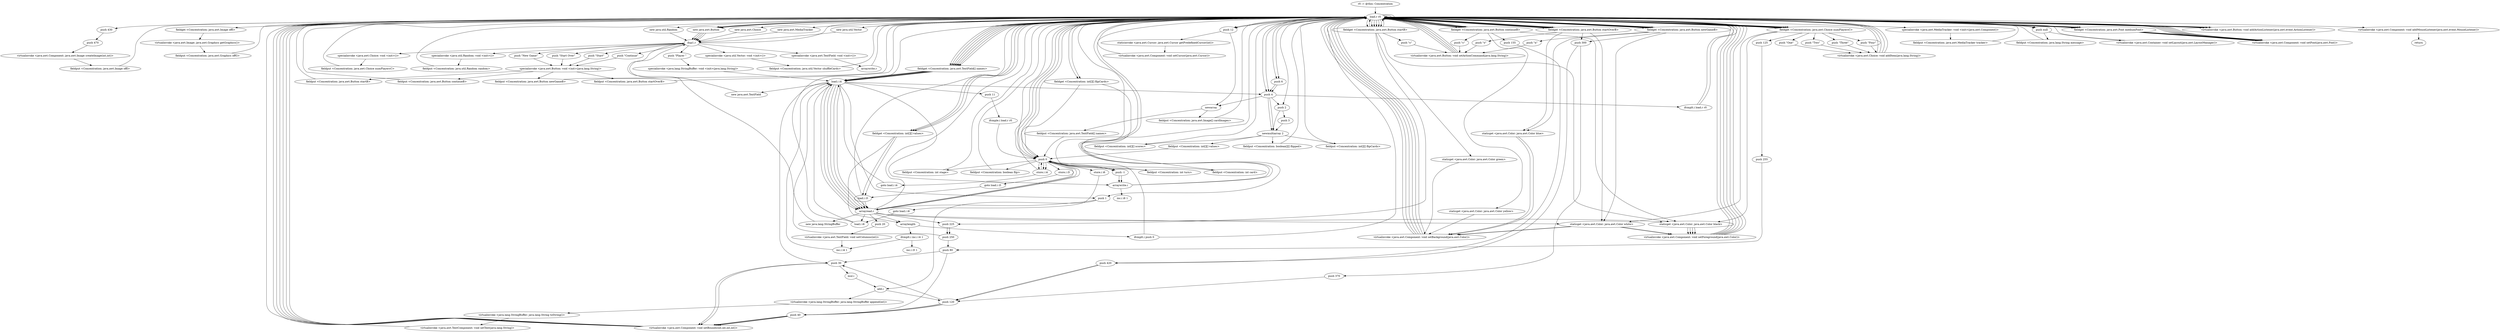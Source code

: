 digraph "" {
    "r0 := @this: Concentration"
    "load.r r0"
    "r0 := @this: Concentration"->"load.r r0";
    "load.r r0"->"load.r r0";
    "push 430"
    "load.r r0"->"push 430";
    "push 470"
    "push 430"->"push 470";
    "virtualinvoke <java.awt.Component: java.awt.Image createImage(int,int)>"
    "push 470"->"virtualinvoke <java.awt.Component: java.awt.Image createImage(int,int)>";
    "fieldput <Concentration: java.awt.Image offI>"
    "virtualinvoke <java.awt.Component: java.awt.Image createImage(int,int)>"->"fieldput <Concentration: java.awt.Image offI>";
    "fieldput <Concentration: java.awt.Image offI>"->"load.r r0";
    "load.r r0"->"load.r r0";
    "fieldget <Concentration: java.awt.Image offI>"
    "load.r r0"->"fieldget <Concentration: java.awt.Image offI>";
    "virtualinvoke <java.awt.Image: java.awt.Graphics getGraphics()>"
    "fieldget <Concentration: java.awt.Image offI>"->"virtualinvoke <java.awt.Image: java.awt.Graphics getGraphics()>";
    "fieldput <Concentration: java.awt.Graphics offG>"
    "virtualinvoke <java.awt.Image: java.awt.Graphics getGraphics()>"->"fieldput <Concentration: java.awt.Graphics offG>";
    "fieldput <Concentration: java.awt.Graphics offG>"->"load.r r0";
    "new java.awt.MediaTracker"
    "load.r r0"->"new java.awt.MediaTracker";
    "dup1.r"
    "new java.awt.MediaTracker"->"dup1.r";
    "dup1.r"->"load.r r0";
    "specialinvoke <java.awt.MediaTracker: void <init>(java.awt.Component)>"
    "load.r r0"->"specialinvoke <java.awt.MediaTracker: void <init>(java.awt.Component)>";
    "fieldput <Concentration: java.awt.MediaTracker tracker>"
    "specialinvoke <java.awt.MediaTracker: void <init>(java.awt.Component)>"->"fieldput <Concentration: java.awt.MediaTracker tracker>";
    "fieldput <Concentration: java.awt.MediaTracker tracker>"->"load.r r0";
    "push 0"
    "load.r r0"->"push 0";
    "fieldput <Concentration: int stage>"
    "push 0"->"fieldput <Concentration: int stage>";
    "fieldput <Concentration: int stage>"->"load.r r0";
    "load.r r0"->"push 0";
    "fieldput <Concentration: boolean flip>"
    "push 0"->"fieldput <Concentration: boolean flip>";
    "fieldput <Concentration: boolean flip>"->"load.r r0";
    "push 4"
    "load.r r0"->"push 4";
    "push 2"
    "push 4"->"push 2";
    "newmultiarray 2"
    "push 2"->"newmultiarray 2";
    "fieldput <Concentration: int[][] scores>"
    "newmultiarray 2"->"fieldput <Concentration: int[][] scores>";
    "fieldput <Concentration: int[][] scores>"->"load.r r0";
    "load.r r0"->"push 0";
    "fieldput <Concentration: int turn>"
    "push 0"->"fieldput <Concentration: int turn>";
    "fieldput <Concentration: int turn>"->"load.r r0";
    "load.r r0"->"push 0";
    "fieldput <Concentration: int card>"
    "push 0"->"fieldput <Concentration: int card>";
    "fieldput <Concentration: int card>"->"load.r r0";
    "push null"
    "load.r r0"->"push null";
    "fieldput <Concentration: java.lang.String message>"
    "push null"->"fieldput <Concentration: java.lang.String message>";
    "fieldput <Concentration: java.lang.String message>"->"load.r r0";
    "push 6"
    "load.r r0"->"push 6";
    "push 6"->"push 4";
    "push 4"->"newmultiarray 2";
    "fieldput <Concentration: boolean[][] flipped>"
    "newmultiarray 2"->"fieldput <Concentration: boolean[][] flipped>";
    "fieldput <Concentration: boolean[][] flipped>"->"load.r r0";
    "load.r r0"->"push 6";
    "push 6"->"push 4";
    "push 4"->"newmultiarray 2";
    "fieldput <Concentration: int[][] values>"
    "newmultiarray 2"->"fieldput <Concentration: int[][] values>";
    "fieldput <Concentration: int[][] values>"->"push 0";
    "store.i i4"
    "push 0"->"store.i i4";
    "store.i i4"->"push 0";
    "store.i i5"
    "push 0"->"store.i i5";
    "goto load.i i5"
    "store.i i5"->"goto load.i i5";
    "load.i i5"
    "goto load.i i5"->"load.i i5";
    "load.i i5"->"load.r r0";
    "fieldget <Concentration: int[][] values>"
    "load.r r0"->"fieldget <Concentration: int[][] values>";
    "arraylength"
    "fieldget <Concentration: int[][] values>"->"arraylength";
    "ifcmplt.i push 0"
    "arraylength"->"ifcmplt.i push 0";
    "ifcmplt.i push 0"->"load.r r0";
    "load.r r0"->"push 2";
    "push 3"
    "push 2"->"push 3";
    "push 3"->"newmultiarray 2";
    "fieldput <Concentration: int[][] flipCards>"
    "newmultiarray 2"->"fieldput <Concentration: int[][] flipCards>";
    "fieldput <Concentration: int[][] flipCards>"->"load.r r0";
    "fieldget <Concentration: int[][] flipCards>"
    "load.r r0"->"fieldget <Concentration: int[][] flipCards>";
    "fieldget <Concentration: int[][] flipCards>"->"push 0";
    "arrayread.r"
    "push 0"->"arrayread.r";
    "arrayread.r"->"push 0";
    "push -1"
    "push 0"->"push -1";
    "arraywrite.i"
    "push -1"->"arraywrite.i";
    "arraywrite.i"->"load.r r0";
    "load.r r0"->"fieldget <Concentration: int[][] flipCards>";
    "push 1"
    "fieldget <Concentration: int[][] flipCards>"->"push 1";
    "push 1"->"arrayread.r";
    "arrayread.r"->"push 0";
    "push 0"->"push -1";
    "push -1"->"arraywrite.i";
    "arraywrite.i"->"load.r r0";
    "new java.util.Vector"
    "load.r r0"->"new java.util.Vector";
    "new java.util.Vector"->"dup1.r";
    "specialinvoke <java.util.Vector: void <init>()>"
    "dup1.r"->"specialinvoke <java.util.Vector: void <init>()>";
    "fieldput <Concentration: java.util.Vector shuffleCards>"
    "specialinvoke <java.util.Vector: void <init>()>"->"fieldput <Concentration: java.util.Vector shuffleCards>";
    "fieldput <Concentration: java.util.Vector shuffleCards>"->"load.r r0";
    "new java.util.Random"
    "load.r r0"->"new java.util.Random";
    "new java.util.Random"->"dup1.r";
    "specialinvoke <java.util.Random: void <init>()>"
    "dup1.r"->"specialinvoke <java.util.Random: void <init>()>";
    "fieldput <Concentration: java.util.Random random>"
    "specialinvoke <java.util.Random: void <init>()>"->"fieldput <Concentration: java.util.Random random>";
    "fieldput <Concentration: java.util.Random random>"->"load.r r0";
    "push 12"
    "load.r r0"->"push 12";
    "newarray"
    "push 12"->"newarray";
    "fieldput <Concentration: java.awt.Image[] cardImages>"
    "newarray"->"fieldput <Concentration: java.awt.Image[] cardImages>";
    "fieldput <Concentration: java.awt.Image[] cardImages>"->"load.r r0";
    "load.r r0"->"push null";
    "virtualinvoke <java.awt.Container: void setLayout(java.awt.LayoutManager)>"
    "push null"->"virtualinvoke <java.awt.Container: void setLayout(java.awt.LayoutManager)>";
    "virtualinvoke <java.awt.Container: void setLayout(java.awt.LayoutManager)>"->"load.r r0";
    "new java.awt.Button"
    "load.r r0"->"new java.awt.Button";
    "new java.awt.Button"->"dup1.r";
    "push \"Start\""
    "dup1.r"->"push \"Start\"";
    "specialinvoke <java.awt.Button: void <init>(java.lang.String)>"
    "push \"Start\""->"specialinvoke <java.awt.Button: void <init>(java.lang.String)>";
    "fieldput <Concentration: java.awt.Button startB>"
    "specialinvoke <java.awt.Button: void <init>(java.lang.String)>"->"fieldput <Concentration: java.awt.Button startB>";
    "fieldput <Concentration: java.awt.Button startB>"->"load.r r0";
    "fieldget <Concentration: java.awt.Button startB>"
    "load.r r0"->"fieldget <Concentration: java.awt.Button startB>";
    "fieldget <Concentration: java.awt.Button startB>"->"load.r r0";
    "fieldget <Concentration: java.awt.Font mediumFont>"
    "load.r r0"->"fieldget <Concentration: java.awt.Font mediumFont>";
    "virtualinvoke <java.awt.Component: void setFont(java.awt.Font)>"
    "fieldget <Concentration: java.awt.Font mediumFont>"->"virtualinvoke <java.awt.Component: void setFont(java.awt.Font)>";
    "virtualinvoke <java.awt.Component: void setFont(java.awt.Font)>"->"load.r r0";
    "load.r r0"->"fieldget <Concentration: java.awt.Button startB>";
    "staticget <java.awt.Color: java.awt.Color green>"
    "fieldget <Concentration: java.awt.Button startB>"->"staticget <java.awt.Color: java.awt.Color green>";
    "virtualinvoke <java.awt.Component: void setBackground(java.awt.Color)>"
    "staticget <java.awt.Color: java.awt.Color green>"->"virtualinvoke <java.awt.Component: void setBackground(java.awt.Color)>";
    "virtualinvoke <java.awt.Component: void setBackground(java.awt.Color)>"->"load.r r0";
    "load.r r0"->"fieldget <Concentration: java.awt.Button startB>";
    "staticget <java.awt.Color: java.awt.Color black>"
    "fieldget <Concentration: java.awt.Button startB>"->"staticget <java.awt.Color: java.awt.Color black>";
    "virtualinvoke <java.awt.Component: void setForeground(java.awt.Color)>"
    "staticget <java.awt.Color: java.awt.Color black>"->"virtualinvoke <java.awt.Component: void setForeground(java.awt.Color)>";
    "virtualinvoke <java.awt.Component: void setForeground(java.awt.Color)>"->"load.r r0";
    "load.r r0"->"fieldget <Concentration: java.awt.Button startB>";
    "push 225"
    "fieldget <Concentration: java.awt.Button startB>"->"push 225";
    "push 250"
    "push 225"->"push 250";
    "push 80"
    "push 250"->"push 80";
    "push 40"
    "push 80"->"push 40";
    "virtualinvoke <java.awt.Component: void setBounds(int,int,int,int)>"
    "push 40"->"virtualinvoke <java.awt.Component: void setBounds(int,int,int,int)>";
    "virtualinvoke <java.awt.Component: void setBounds(int,int,int,int)>"->"load.r r0";
    "load.r r0"->"fieldget <Concentration: java.awt.Button startB>";
    "push \"s\""
    "fieldget <Concentration: java.awt.Button startB>"->"push \"s\"";
    "virtualinvoke <java.awt.Button: void setActionCommand(java.lang.String)>"
    "push \"s\""->"virtualinvoke <java.awt.Button: void setActionCommand(java.lang.String)>";
    "virtualinvoke <java.awt.Button: void setActionCommand(java.lang.String)>"->"load.r r0";
    "load.r r0"->"fieldget <Concentration: java.awt.Button startB>";
    "fieldget <Concentration: java.awt.Button startB>"->"load.r r0";
    "virtualinvoke <java.awt.Button: void addActionListener(java.awt.event.ActionListener)>"
    "load.r r0"->"virtualinvoke <java.awt.Button: void addActionListener(java.awt.event.ActionListener)>";
    "virtualinvoke <java.awt.Button: void addActionListener(java.awt.event.ActionListener)>"->"load.r r0";
    "new java.awt.Choice"
    "load.r r0"->"new java.awt.Choice";
    "new java.awt.Choice"->"dup1.r";
    "specialinvoke <java.awt.Choice: void <init>()>"
    "dup1.r"->"specialinvoke <java.awt.Choice: void <init>()>";
    "fieldput <Concentration: java.awt.Choice numPlayersC>"
    "specialinvoke <java.awt.Choice: void <init>()>"->"fieldput <Concentration: java.awt.Choice numPlayersC>";
    "fieldput <Concentration: java.awt.Choice numPlayersC>"->"load.r r0";
    "fieldget <Concentration: java.awt.Choice numPlayersC>"
    "load.r r0"->"fieldget <Concentration: java.awt.Choice numPlayersC>";
    "push \"One\""
    "fieldget <Concentration: java.awt.Choice numPlayersC>"->"push \"One\"";
    "virtualinvoke <java.awt.Choice: void addItem(java.lang.String)>"
    "push \"One\""->"virtualinvoke <java.awt.Choice: void addItem(java.lang.String)>";
    "virtualinvoke <java.awt.Choice: void addItem(java.lang.String)>"->"load.r r0";
    "load.r r0"->"fieldget <Concentration: java.awt.Choice numPlayersC>";
    "push \"Two\""
    "fieldget <Concentration: java.awt.Choice numPlayersC>"->"push \"Two\"";
    "push \"Two\""->"virtualinvoke <java.awt.Choice: void addItem(java.lang.String)>";
    "virtualinvoke <java.awt.Choice: void addItem(java.lang.String)>"->"load.r r0";
    "load.r r0"->"fieldget <Concentration: java.awt.Choice numPlayersC>";
    "push \"Three\""
    "fieldget <Concentration: java.awt.Choice numPlayersC>"->"push \"Three\"";
    "push \"Three\""->"virtualinvoke <java.awt.Choice: void addItem(java.lang.String)>";
    "virtualinvoke <java.awt.Choice: void addItem(java.lang.String)>"->"load.r r0";
    "load.r r0"->"fieldget <Concentration: java.awt.Choice numPlayersC>";
    "push \"Four\""
    "fieldget <Concentration: java.awt.Choice numPlayersC>"->"push \"Four\"";
    "push \"Four\""->"virtualinvoke <java.awt.Choice: void addItem(java.lang.String)>";
    "virtualinvoke <java.awt.Choice: void addItem(java.lang.String)>"->"load.r r0";
    "load.r r0"->"fieldget <Concentration: java.awt.Choice numPlayersC>";
    "fieldget <Concentration: java.awt.Choice numPlayersC>"->"load.r r0";
    "load.r r0"->"fieldget <Concentration: java.awt.Font mediumFont>";
    "fieldget <Concentration: java.awt.Font mediumFont>"->"virtualinvoke <java.awt.Component: void setFont(java.awt.Font)>";
    "virtualinvoke <java.awt.Component: void setFont(java.awt.Font)>"->"load.r r0";
    "load.r r0"->"fieldget <Concentration: java.awt.Choice numPlayersC>";
    "fieldget <Concentration: java.awt.Choice numPlayersC>"->"staticget <java.awt.Color: java.awt.Color black>";
    "staticget <java.awt.Color: java.awt.Color black>"->"virtualinvoke <java.awt.Component: void setForeground(java.awt.Color)>";
    "virtualinvoke <java.awt.Component: void setForeground(java.awt.Color)>"->"load.r r0";
    "load.r r0"->"fieldget <Concentration: java.awt.Choice numPlayersC>";
    "staticget <java.awt.Color: java.awt.Color white>"
    "fieldget <Concentration: java.awt.Choice numPlayersC>"->"staticget <java.awt.Color: java.awt.Color white>";
    "staticget <java.awt.Color: java.awt.Color white>"->"virtualinvoke <java.awt.Component: void setBackground(java.awt.Color)>";
    "virtualinvoke <java.awt.Component: void setBackground(java.awt.Color)>"->"load.r r0";
    "load.r r0"->"fieldget <Concentration: java.awt.Choice numPlayersC>";
    "push 125"
    "fieldget <Concentration: java.awt.Choice numPlayersC>"->"push 125";
    "push 255"
    "push 125"->"push 255";
    "push 255"->"push 80";
    "push 30"
    "push 80"->"push 30";
    "push 30"->"virtualinvoke <java.awt.Component: void setBounds(int,int,int,int)>";
    "virtualinvoke <java.awt.Component: void setBounds(int,int,int,int)>"->"load.r r0";
    "load.r r0"->"push 4";
    "push 4"->"newarray";
    "fieldput <Concentration: java.awt.TextField[] names>"
    "newarray"->"fieldput <Concentration: java.awt.TextField[] names>";
    "fieldput <Concentration: java.awt.TextField[] names>"->"push 0";
    "push 0"->"store.i i4";
    "goto load.i i4"
    "store.i i4"->"goto load.i i4";
    "load.i i4"
    "goto load.i i4"->"load.i i4";
    "load.i i4"->"push 4";
    "ifcmplt.i load.r r0"
    "push 4"->"ifcmplt.i load.r r0";
    "ifcmplt.i load.r r0"->"load.r r0";
    "load.r r0"->"new java.awt.Button";
    "new java.awt.Button"->"dup1.r";
    "push \"Continue\""
    "dup1.r"->"push \"Continue\"";
    "push \"Continue\""->"specialinvoke <java.awt.Button: void <init>(java.lang.String)>";
    "fieldput <Concentration: java.awt.Button continueB>"
    "specialinvoke <java.awt.Button: void <init>(java.lang.String)>"->"fieldput <Concentration: java.awt.Button continueB>";
    "fieldput <Concentration: java.awt.Button continueB>"->"load.r r0";
    "fieldget <Concentration: java.awt.Button continueB>"
    "load.r r0"->"fieldget <Concentration: java.awt.Button continueB>";
    "fieldget <Concentration: java.awt.Button continueB>"->"load.r r0";
    "load.r r0"->"fieldget <Concentration: java.awt.Font mediumFont>";
    "fieldget <Concentration: java.awt.Font mediumFont>"->"virtualinvoke <java.awt.Component: void setFont(java.awt.Font)>";
    "virtualinvoke <java.awt.Component: void setFont(java.awt.Font)>"->"load.r r0";
    "load.r r0"->"fieldget <Concentration: java.awt.Button continueB>";
    "fieldget <Concentration: java.awt.Button continueB>"->"staticget <java.awt.Color: java.awt.Color black>";
    "staticget <java.awt.Color: java.awt.Color black>"->"virtualinvoke <java.awt.Component: void setForeground(java.awt.Color)>";
    "virtualinvoke <java.awt.Component: void setForeground(java.awt.Color)>"->"load.r r0";
    "load.r r0"->"fieldget <Concentration: java.awt.Button continueB>";
    "staticget <java.awt.Color: java.awt.Color yellow>"
    "fieldget <Concentration: java.awt.Button continueB>"->"staticget <java.awt.Color: java.awt.Color yellow>";
    "staticget <java.awt.Color: java.awt.Color yellow>"->"virtualinvoke <java.awt.Component: void setBackground(java.awt.Color)>";
    "virtualinvoke <java.awt.Component: void setBackground(java.awt.Color)>"->"load.r r0";
    "load.r r0"->"fieldget <Concentration: java.awt.Button continueB>";
    "push 155"
    "fieldget <Concentration: java.awt.Button continueB>"->"push 155";
    "push 420"
    "push 155"->"push 420";
    "push 120"
    "push 420"->"push 120";
    "push 120"->"push 40";
    "push 40"->"virtualinvoke <java.awt.Component: void setBounds(int,int,int,int)>";
    "virtualinvoke <java.awt.Component: void setBounds(int,int,int,int)>"->"load.r r0";
    "load.r r0"->"fieldget <Concentration: java.awt.Button continueB>";
    "push \"c\""
    "fieldget <Concentration: java.awt.Button continueB>"->"push \"c\"";
    "push \"c\""->"virtualinvoke <java.awt.Button: void setActionCommand(java.lang.String)>";
    "virtualinvoke <java.awt.Button: void setActionCommand(java.lang.String)>"->"load.r r0";
    "load.r r0"->"fieldget <Concentration: java.awt.Button continueB>";
    "fieldget <Concentration: java.awt.Button continueB>"->"load.r r0";
    "load.r r0"->"virtualinvoke <java.awt.Button: void addActionListener(java.awt.event.ActionListener)>";
    "virtualinvoke <java.awt.Button: void addActionListener(java.awt.event.ActionListener)>"->"load.r r0";
    "load.r r0"->"new java.awt.Button";
    "new java.awt.Button"->"dup1.r";
    "push \"New Game\""
    "dup1.r"->"push \"New Game\"";
    "push \"New Game\""->"specialinvoke <java.awt.Button: void <init>(java.lang.String)>";
    "fieldput <Concentration: java.awt.Button newGameB>"
    "specialinvoke <java.awt.Button: void <init>(java.lang.String)>"->"fieldput <Concentration: java.awt.Button newGameB>";
    "fieldput <Concentration: java.awt.Button newGameB>"->"load.r r0";
    "fieldget <Concentration: java.awt.Button newGameB>"
    "load.r r0"->"fieldget <Concentration: java.awt.Button newGameB>";
    "fieldget <Concentration: java.awt.Button newGameB>"->"load.r r0";
    "load.r r0"->"fieldget <Concentration: java.awt.Font mediumFont>";
    "fieldget <Concentration: java.awt.Font mediumFont>"->"virtualinvoke <java.awt.Component: void setFont(java.awt.Font)>";
    "virtualinvoke <java.awt.Component: void setFont(java.awt.Font)>"->"load.r r0";
    "load.r r0"->"fieldget <Concentration: java.awt.Button newGameB>";
    "fieldget <Concentration: java.awt.Button newGameB>"->"staticget <java.awt.Color: java.awt.Color white>";
    "staticget <java.awt.Color: java.awt.Color white>"->"virtualinvoke <java.awt.Component: void setForeground(java.awt.Color)>";
    "virtualinvoke <java.awt.Component: void setForeground(java.awt.Color)>"->"load.r r0";
    "load.r r0"->"fieldget <Concentration: java.awt.Button newGameB>";
    "staticget <java.awt.Color: java.awt.Color blue>"
    "fieldget <Concentration: java.awt.Button newGameB>"->"staticget <java.awt.Color: java.awt.Color blue>";
    "staticget <java.awt.Color: java.awt.Color blue>"->"virtualinvoke <java.awt.Component: void setBackground(java.awt.Color)>";
    "virtualinvoke <java.awt.Component: void setBackground(java.awt.Color)>"->"load.r r0";
    "load.r r0"->"fieldget <Concentration: java.awt.Button newGameB>";
    "push 300"
    "fieldget <Concentration: java.awt.Button newGameB>"->"push 300";
    "push 370"
    "push 300"->"push 370";
    "push 370"->"push 120";
    "push 120"->"push 40";
    "push 40"->"virtualinvoke <java.awt.Component: void setBounds(int,int,int,int)>";
    "virtualinvoke <java.awt.Component: void setBounds(int,int,int,int)>"->"load.r r0";
    "load.r r0"->"fieldget <Concentration: java.awt.Button newGameB>";
    "push \"n\""
    "fieldget <Concentration: java.awt.Button newGameB>"->"push \"n\"";
    "push \"n\""->"virtualinvoke <java.awt.Button: void setActionCommand(java.lang.String)>";
    "virtualinvoke <java.awt.Button: void setActionCommand(java.lang.String)>"->"load.r r0";
    "load.r r0"->"fieldget <Concentration: java.awt.Button newGameB>";
    "fieldget <Concentration: java.awt.Button newGameB>"->"load.r r0";
    "load.r r0"->"virtualinvoke <java.awt.Button: void addActionListener(java.awt.event.ActionListener)>";
    "virtualinvoke <java.awt.Button: void addActionListener(java.awt.event.ActionListener)>"->"load.r r0";
    "load.r r0"->"new java.awt.Button";
    "new java.awt.Button"->"dup1.r";
    "push \"Start Over\""
    "dup1.r"->"push \"Start Over\"";
    "push \"Start Over\""->"specialinvoke <java.awt.Button: void <init>(java.lang.String)>";
    "fieldput <Concentration: java.awt.Button startOverB>"
    "specialinvoke <java.awt.Button: void <init>(java.lang.String)>"->"fieldput <Concentration: java.awt.Button startOverB>";
    "fieldput <Concentration: java.awt.Button startOverB>"->"load.r r0";
    "fieldget <Concentration: java.awt.Button startOverB>"
    "load.r r0"->"fieldget <Concentration: java.awt.Button startOverB>";
    "fieldget <Concentration: java.awt.Button startOverB>"->"load.r r0";
    "load.r r0"->"fieldget <Concentration: java.awt.Font mediumFont>";
    "fieldget <Concentration: java.awt.Font mediumFont>"->"virtualinvoke <java.awt.Component: void setFont(java.awt.Font)>";
    "virtualinvoke <java.awt.Component: void setFont(java.awt.Font)>"->"load.r r0";
    "load.r r0"->"fieldget <Concentration: java.awt.Button startOverB>";
    "fieldget <Concentration: java.awt.Button startOverB>"->"staticget <java.awt.Color: java.awt.Color white>";
    "staticget <java.awt.Color: java.awt.Color white>"->"virtualinvoke <java.awt.Component: void setForeground(java.awt.Color)>";
    "virtualinvoke <java.awt.Component: void setForeground(java.awt.Color)>"->"load.r r0";
    "load.r r0"->"fieldget <Concentration: java.awt.Button startOverB>";
    "fieldget <Concentration: java.awt.Button startOverB>"->"staticget <java.awt.Color: java.awt.Color blue>";
    "staticget <java.awt.Color: java.awt.Color blue>"->"virtualinvoke <java.awt.Component: void setBackground(java.awt.Color)>";
    "virtualinvoke <java.awt.Component: void setBackground(java.awt.Color)>"->"load.r r0";
    "load.r r0"->"fieldget <Concentration: java.awt.Button startOverB>";
    "fieldget <Concentration: java.awt.Button startOverB>"->"push 300";
    "push 300"->"push 420";
    "push 420"->"push 120";
    "push 120"->"push 40";
    "push 40"->"virtualinvoke <java.awt.Component: void setBounds(int,int,int,int)>";
    "virtualinvoke <java.awt.Component: void setBounds(int,int,int,int)>"->"load.r r0";
    "load.r r0"->"fieldget <Concentration: java.awt.Button startOverB>";
    "push \"o\""
    "fieldget <Concentration: java.awt.Button startOverB>"->"push \"o\"";
    "push \"o\""->"virtualinvoke <java.awt.Button: void setActionCommand(java.lang.String)>";
    "virtualinvoke <java.awt.Button: void setActionCommand(java.lang.String)>"->"load.r r0";
    "load.r r0"->"fieldget <Concentration: java.awt.Button startOverB>";
    "fieldget <Concentration: java.awt.Button startOverB>"->"load.r r0";
    "load.r r0"->"virtualinvoke <java.awt.Button: void addActionListener(java.awt.event.ActionListener)>";
    "virtualinvoke <java.awt.Button: void addActionListener(java.awt.event.ActionListener)>"->"load.r r0";
    "load.r r0"->"push 12";
    "staticinvoke <java.awt.Cursor: java.awt.Cursor getPredefinedCursor(int)>"
    "push 12"->"staticinvoke <java.awt.Cursor: java.awt.Cursor getPredefinedCursor(int)>";
    "virtualinvoke <java.awt.Component: void setCursor(java.awt.Cursor)>"
    "staticinvoke <java.awt.Cursor: java.awt.Cursor getPredefinedCursor(int)>"->"virtualinvoke <java.awt.Component: void setCursor(java.awt.Cursor)>";
    "virtualinvoke <java.awt.Component: void setCursor(java.awt.Cursor)>"->"load.r r0";
    "load.r r0"->"load.r r0";
    "virtualinvoke <java.awt.Component: void addMouseListener(java.awt.event.MouseListener)>"
    "load.r r0"->"virtualinvoke <java.awt.Component: void addMouseListener(java.awt.event.MouseListener)>";
    "return"
    "virtualinvoke <java.awt.Component: void addMouseListener(java.awt.event.MouseListener)>"->"return";
    "ifcmplt.i load.r r0"->"load.r r0";
    "fieldget <Concentration: java.awt.TextField[] names>"
    "load.r r0"->"fieldget <Concentration: java.awt.TextField[] names>";
    "fieldget <Concentration: java.awt.TextField[] names>"->"load.i i4";
    "new java.awt.TextField"
    "load.i i4"->"new java.awt.TextField";
    "new java.awt.TextField"->"dup1.r";
    "specialinvoke <java.awt.TextField: void <init>()>"
    "dup1.r"->"specialinvoke <java.awt.TextField: void <init>()>";
    "arraywrite.r"
    "specialinvoke <java.awt.TextField: void <init>()>"->"arraywrite.r";
    "arraywrite.r"->"load.r r0";
    "load.r r0"->"fieldget <Concentration: java.awt.TextField[] names>";
    "fieldget <Concentration: java.awt.TextField[] names>"->"load.i i4";
    "load.i i4"->"arrayread.r";
    "arrayread.r"->"load.r r0";
    "load.r r0"->"fieldget <Concentration: java.awt.Font mediumFont>";
    "fieldget <Concentration: java.awt.Font mediumFont>"->"virtualinvoke <java.awt.Component: void setFont(java.awt.Font)>";
    "virtualinvoke <java.awt.Component: void setFont(java.awt.Font)>"->"load.r r0";
    "load.r r0"->"fieldget <Concentration: java.awt.TextField[] names>";
    "fieldget <Concentration: java.awt.TextField[] names>"->"load.i i4";
    "load.i i4"->"arrayread.r";
    "arrayread.r"->"staticget <java.awt.Color: java.awt.Color black>";
    "staticget <java.awt.Color: java.awt.Color black>"->"virtualinvoke <java.awt.Component: void setForeground(java.awt.Color)>";
    "virtualinvoke <java.awt.Component: void setForeground(java.awt.Color)>"->"load.r r0";
    "load.r r0"->"fieldget <Concentration: java.awt.TextField[] names>";
    "fieldget <Concentration: java.awt.TextField[] names>"->"load.i i4";
    "load.i i4"->"arrayread.r";
    "arrayread.r"->"staticget <java.awt.Color: java.awt.Color white>";
    "staticget <java.awt.Color: java.awt.Color white>"->"virtualinvoke <java.awt.Component: void setBackground(java.awt.Color)>";
    "virtualinvoke <java.awt.Component: void setBackground(java.awt.Color)>"->"load.r r0";
    "load.r r0"->"fieldget <Concentration: java.awt.TextField[] names>";
    "fieldget <Concentration: java.awt.TextField[] names>"->"load.i i4";
    "load.i i4"->"arrayread.r";
    "arrayread.r"->"push 225";
    "push 225"->"push 250";
    "push 250"->"load.i i4";
    "load.i i4"->"push 30";
    "mul.i"
    "push 30"->"mul.i";
    "add.i"
    "mul.i"->"add.i";
    "add.i"->"push 120";
    "push 120"->"push 30";
    "push 30"->"virtualinvoke <java.awt.Component: void setBounds(int,int,int,int)>";
    "virtualinvoke <java.awt.Component: void setBounds(int,int,int,int)>"->"load.r r0";
    "load.r r0"->"fieldget <Concentration: java.awt.TextField[] names>";
    "fieldget <Concentration: java.awt.TextField[] names>"->"load.i i4";
    "load.i i4"->"arrayread.r";
    "new java.lang.StringBuffer"
    "arrayread.r"->"new java.lang.StringBuffer";
    "new java.lang.StringBuffer"->"dup1.r";
    "push \"Player \""
    "dup1.r"->"push \"Player \"";
    "specialinvoke <java.lang.StringBuffer: void <init>(java.lang.String)>"
    "push \"Player \""->"specialinvoke <java.lang.StringBuffer: void <init>(java.lang.String)>";
    "specialinvoke <java.lang.StringBuffer: void <init>(java.lang.String)>"->"load.i i4";
    "load.i i4"->"push 1";
    "push 1"->"add.i";
    "virtualinvoke <java.lang.StringBuffer: java.lang.StringBuffer append(int)>"
    "add.i"->"virtualinvoke <java.lang.StringBuffer: java.lang.StringBuffer append(int)>";
    "virtualinvoke <java.lang.StringBuffer: java.lang.String toString()>"
    "virtualinvoke <java.lang.StringBuffer: java.lang.StringBuffer append(int)>"->"virtualinvoke <java.lang.StringBuffer: java.lang.String toString()>";
    "virtualinvoke <java.awt.TextComponent: void setText(java.lang.String)>"
    "virtualinvoke <java.lang.StringBuffer: java.lang.String toString()>"->"virtualinvoke <java.awt.TextComponent: void setText(java.lang.String)>";
    "virtualinvoke <java.awt.TextComponent: void setText(java.lang.String)>"->"load.r r0";
    "load.r r0"->"fieldget <Concentration: java.awt.TextField[] names>";
    "fieldget <Concentration: java.awt.TextField[] names>"->"load.i i4";
    "load.i i4"->"arrayread.r";
    "push 20"
    "arrayread.r"->"push 20";
    "virtualinvoke <java.awt.TextField: void setColumns(int)>"
    "push 20"->"virtualinvoke <java.awt.TextField: void setColumns(int)>";
    "inc.i i4 1"
    "virtualinvoke <java.awt.TextField: void setColumns(int)>"->"inc.i i4 1";
    "ifcmplt.i push 0"->"push 0";
    "store.i i6"
    "push 0"->"store.i i6";
    "goto load.i i6"
    "store.i i6"->"goto load.i i6";
    "load.i i6"
    "goto load.i i6"->"load.i i6";
    "load.i i6"->"load.r r0";
    "load.r r0"->"fieldget <Concentration: int[][] values>";
    "fieldget <Concentration: int[][] values>"->"load.i i5";
    "load.i i5"->"arrayread.r";
    "arrayread.r"->"arraylength";
    "ifcmplt.i inc.i i4 1"
    "arraylength"->"ifcmplt.i inc.i i4 1";
    "inc.i i5 1"
    "ifcmplt.i inc.i i4 1"->"inc.i i5 1";
    "ifcmplt.i inc.i i4 1"->"inc.i i4 1";
    "inc.i i4 1"->"load.i i4";
    "push 11"
    "load.i i4"->"push 11";
    "ifcmple.i load.r r0"
    "push 11"->"ifcmple.i load.r r0";
    "ifcmple.i load.r r0"->"push 0";
    "push 0"->"store.i i4";
    "store.i i4"->"load.r r0";
    "load.r r0"->"fieldget <Concentration: int[][] values>";
    "fieldget <Concentration: int[][] values>"->"load.i i5";
    "load.i i5"->"arrayread.r";
    "arrayread.r"->"load.i i6";
    "load.i i6"->"load.i i4";
    "load.i i4"->"arraywrite.i";
    "inc.i i6 1"
    "arraywrite.i"->"inc.i i6 1";
}

